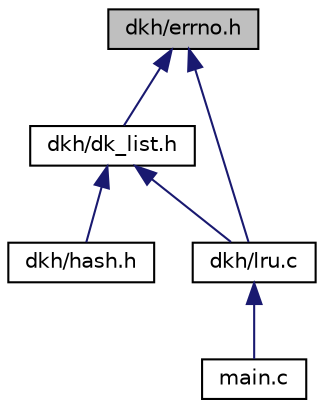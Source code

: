 digraph "dkh/errno.h"
{
  edge [fontname="Helvetica",fontsize="10",labelfontname="Helvetica",labelfontsize="10"];
  node [fontname="Helvetica",fontsize="10",shape=record];
  Node1 [label="dkh/errno.h",height=0.2,width=0.4,color="black", fillcolor="grey75", style="filled", fontcolor="black"];
  Node1 -> Node2 [dir="back",color="midnightblue",fontsize="10",style="solid"];
  Node2 [label="dkh/dk_list.h",height=0.2,width=0.4,color="black", fillcolor="white", style="filled",URL="$dk__list_8h.html"];
  Node2 -> Node3 [dir="back",color="midnightblue",fontsize="10",style="solid"];
  Node3 [label="dkh/hash.h",height=0.2,width=0.4,color="black", fillcolor="white", style="filled",URL="$hash_8h.html"];
  Node2 -> Node4 [dir="back",color="midnightblue",fontsize="10",style="solid"];
  Node4 [label="dkh/lru.c",height=0.2,width=0.4,color="black", fillcolor="white", style="filled",URL="$lru_8c.html"];
  Node4 -> Node5 [dir="back",color="midnightblue",fontsize="10",style="solid"];
  Node5 [label="main.c",height=0.2,width=0.4,color="black", fillcolor="white", style="filled",URL="$main_8c.html",tooltip=": Main file "];
  Node1 -> Node4 [dir="back",color="midnightblue",fontsize="10",style="solid"];
}
